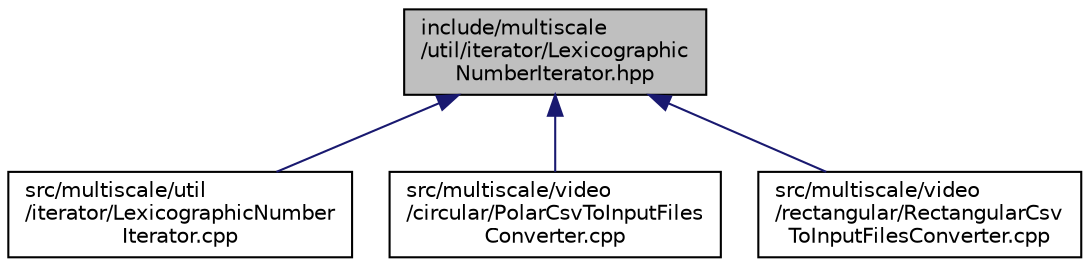 digraph "include/multiscale/util/iterator/LexicographicNumberIterator.hpp"
{
  edge [fontname="Helvetica",fontsize="10",labelfontname="Helvetica",labelfontsize="10"];
  node [fontname="Helvetica",fontsize="10",shape=record];
  Node1 [label="include/multiscale\l/util/iterator/Lexicographic\lNumberIterator.hpp",height=0.2,width=0.4,color="black", fillcolor="grey75", style="filled" fontcolor="black"];
  Node1 -> Node2 [dir="back",color="midnightblue",fontsize="10",style="solid",fontname="Helvetica"];
  Node2 [label="src/multiscale/util\l/iterator/LexicographicNumber\lIterator.cpp",height=0.2,width=0.4,color="black", fillcolor="white", style="filled",URL="$LexicographicNumberIterator_8cpp.html"];
  Node1 -> Node3 [dir="back",color="midnightblue",fontsize="10",style="solid",fontname="Helvetica"];
  Node3 [label="src/multiscale/video\l/circular/PolarCsvToInputFiles\lConverter.cpp",height=0.2,width=0.4,color="black", fillcolor="white", style="filled",URL="$PolarCsvToInputFilesConverter_8cpp.html"];
  Node1 -> Node4 [dir="back",color="midnightblue",fontsize="10",style="solid",fontname="Helvetica"];
  Node4 [label="src/multiscale/video\l/rectangular/RectangularCsv\lToInputFilesConverter.cpp",height=0.2,width=0.4,color="black", fillcolor="white", style="filled",URL="$RectangularCsvToInputFilesConverter_8cpp.html"];
}
